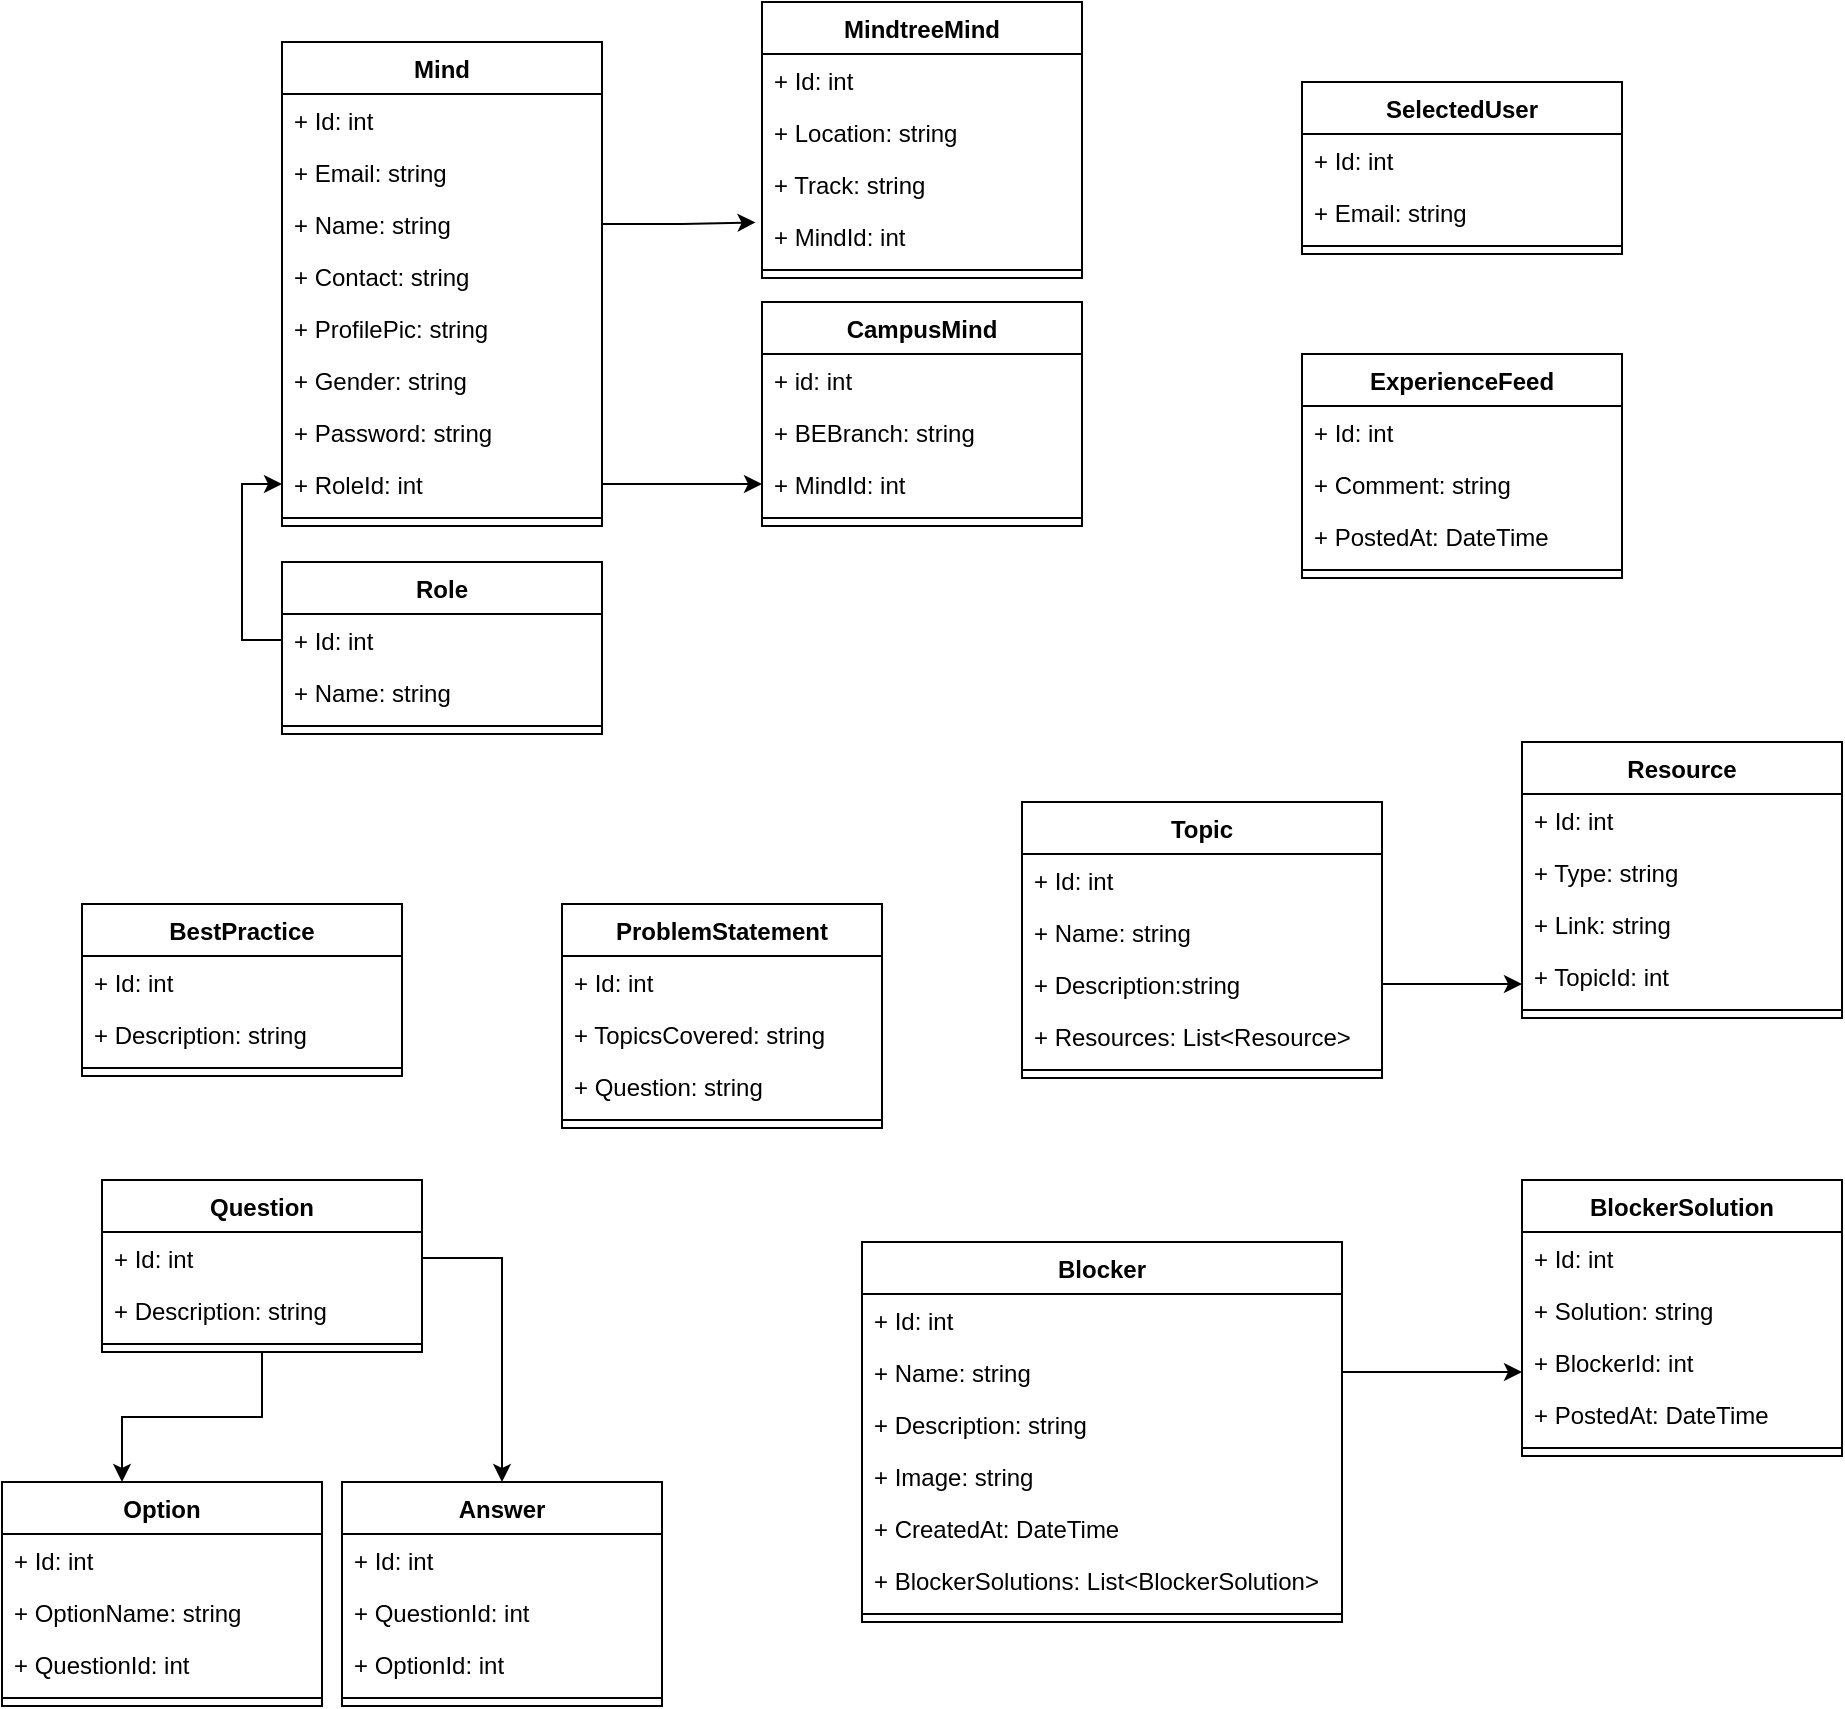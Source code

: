 <mxfile version="14.7.0" type="device"><diagram id="nkqm4RSeVe7rcsJn2oou" name="Page-1"><mxGraphModel dx="1038" dy="579" grid="1" gridSize="10" guides="1" tooltips="1" connect="1" arrows="1" fold="1" page="1" pageScale="1" pageWidth="1654" pageHeight="1169" math="0" shadow="0"><root><mxCell id="0"/><mxCell id="1" parent="0"/><mxCell id="G1ft9pWi13HRaQU6hFI4-4" value="Mind" style="swimlane;fontStyle=1;align=center;verticalAlign=top;childLayout=stackLayout;horizontal=1;startSize=26;horizontalStack=0;resizeParent=1;resizeParentMax=0;resizeLast=0;collapsible=1;marginBottom=0;" parent="1" vertex="1"><mxGeometry x="190" y="80" width="160" height="242" as="geometry"/></mxCell><mxCell id="9UqEKSHkgIYxFbuQX7PF-1" value="+ Id: int" style="text;strokeColor=none;fillColor=none;align=left;verticalAlign=top;spacingLeft=4;spacingRight=4;overflow=hidden;rotatable=0;points=[[0,0.5],[1,0.5]];portConstraint=eastwest;" vertex="1" parent="G1ft9pWi13HRaQU6hFI4-4"><mxGeometry y="26" width="160" height="26" as="geometry"/></mxCell><mxCell id="G1ft9pWi13HRaQU6hFI4-5" value="+ Email: string" style="text;strokeColor=none;fillColor=none;align=left;verticalAlign=top;spacingLeft=4;spacingRight=4;overflow=hidden;rotatable=0;points=[[0,0.5],[1,0.5]];portConstraint=eastwest;" parent="G1ft9pWi13HRaQU6hFI4-4" vertex="1"><mxGeometry y="52" width="160" height="26" as="geometry"/></mxCell><mxCell id="G1ft9pWi13HRaQU6hFI4-12" value="+ Name: string" style="text;strokeColor=none;fillColor=none;align=left;verticalAlign=top;spacingLeft=4;spacingRight=4;overflow=hidden;rotatable=0;points=[[0,0.5],[1,0.5]];portConstraint=eastwest;" parent="G1ft9pWi13HRaQU6hFI4-4" vertex="1"><mxGeometry y="78" width="160" height="26" as="geometry"/></mxCell><mxCell id="G1ft9pWi13HRaQU6hFI4-11" value="+ Contact: string" style="text;strokeColor=none;fillColor=none;align=left;verticalAlign=top;spacingLeft=4;spacingRight=4;overflow=hidden;rotatable=0;points=[[0,0.5],[1,0.5]];portConstraint=eastwest;" parent="G1ft9pWi13HRaQU6hFI4-4" vertex="1"><mxGeometry y="104" width="160" height="26" as="geometry"/></mxCell><mxCell id="G1ft9pWi13HRaQU6hFI4-10" value="+ ProfilePic: string" style="text;strokeColor=none;fillColor=none;align=left;verticalAlign=top;spacingLeft=4;spacingRight=4;overflow=hidden;rotatable=0;points=[[0,0.5],[1,0.5]];portConstraint=eastwest;" parent="G1ft9pWi13HRaQU6hFI4-4" vertex="1"><mxGeometry y="130" width="160" height="26" as="geometry"/></mxCell><mxCell id="G1ft9pWi13HRaQU6hFI4-9" value="+ Gender: string" style="text;strokeColor=none;fillColor=none;align=left;verticalAlign=top;spacingLeft=4;spacingRight=4;overflow=hidden;rotatable=0;points=[[0,0.5],[1,0.5]];portConstraint=eastwest;" parent="G1ft9pWi13HRaQU6hFI4-4" vertex="1"><mxGeometry y="156" width="160" height="26" as="geometry"/></mxCell><mxCell id="Rh4GfqWHWcJrW59Tb5eR-13" value="+ Password: string" style="text;strokeColor=none;fillColor=none;align=left;verticalAlign=top;spacingLeft=4;spacingRight=4;overflow=hidden;rotatable=0;points=[[0,0.5],[1,0.5]];portConstraint=eastwest;" parent="G1ft9pWi13HRaQU6hFI4-4" vertex="1"><mxGeometry y="182" width="160" height="26" as="geometry"/></mxCell><mxCell id="G1ft9pWi13HRaQU6hFI4-8" value="+ RoleId: int" style="text;strokeColor=none;fillColor=none;align=left;verticalAlign=top;spacingLeft=4;spacingRight=4;overflow=hidden;rotatable=0;points=[[0,0.5],[1,0.5]];portConstraint=eastwest;" parent="G1ft9pWi13HRaQU6hFI4-4" vertex="1"><mxGeometry y="208" width="160" height="26" as="geometry"/></mxCell><mxCell id="G1ft9pWi13HRaQU6hFI4-6" value="" style="line;strokeWidth=1;fillColor=none;align=left;verticalAlign=middle;spacingTop=-1;spacingLeft=3;spacingRight=3;rotatable=0;labelPosition=right;points=[];portConstraint=eastwest;" parent="G1ft9pWi13HRaQU6hFI4-4" vertex="1"><mxGeometry y="234" width="160" height="8" as="geometry"/></mxCell><mxCell id="G1ft9pWi13HRaQU6hFI4-13" value="SelectedUser" style="swimlane;fontStyle=1;align=center;verticalAlign=top;childLayout=stackLayout;horizontal=1;startSize=26;horizontalStack=0;resizeParent=1;resizeParentMax=0;resizeLast=0;collapsible=1;marginBottom=0;" parent="1" vertex="1"><mxGeometry x="700" y="100" width="160" height="86" as="geometry"/></mxCell><mxCell id="9UqEKSHkgIYxFbuQX7PF-9" value="+ Id: int" style="text;strokeColor=none;fillColor=none;align=left;verticalAlign=top;spacingLeft=4;spacingRight=4;overflow=hidden;rotatable=0;points=[[0,0.5],[1,0.5]];portConstraint=eastwest;" vertex="1" parent="G1ft9pWi13HRaQU6hFI4-13"><mxGeometry y="26" width="160" height="26" as="geometry"/></mxCell><mxCell id="G1ft9pWi13HRaQU6hFI4-14" value="+ Email: string" style="text;strokeColor=none;fillColor=none;align=left;verticalAlign=top;spacingLeft=4;spacingRight=4;overflow=hidden;rotatable=0;points=[[0,0.5],[1,0.5]];portConstraint=eastwest;" parent="G1ft9pWi13HRaQU6hFI4-13" vertex="1"><mxGeometry y="52" width="160" height="26" as="geometry"/></mxCell><mxCell id="G1ft9pWi13HRaQU6hFI4-15" value="" style="line;strokeWidth=1;fillColor=none;align=left;verticalAlign=middle;spacingTop=-1;spacingLeft=3;spacingRight=3;rotatable=0;labelPosition=right;points=[];portConstraint=eastwest;" parent="G1ft9pWi13HRaQU6hFI4-13" vertex="1"><mxGeometry y="78" width="160" height="8" as="geometry"/></mxCell><mxCell id="G1ft9pWi13HRaQU6hFI4-22" value="MindtreeMind" style="swimlane;fontStyle=1;align=center;verticalAlign=top;childLayout=stackLayout;horizontal=1;startSize=26;horizontalStack=0;resizeParent=1;resizeParentMax=0;resizeLast=0;collapsible=1;marginBottom=0;" parent="1" vertex="1"><mxGeometry x="430" y="60" width="160" height="138" as="geometry"/></mxCell><mxCell id="G1ft9pWi13HRaQU6hFI4-26" value="+ Id: int" style="text;strokeColor=none;fillColor=none;align=left;verticalAlign=top;spacingLeft=4;spacingRight=4;overflow=hidden;rotatable=0;points=[[0,0.5],[1,0.5]];portConstraint=eastwest;" parent="G1ft9pWi13HRaQU6hFI4-22" vertex="1"><mxGeometry y="26" width="160" height="26" as="geometry"/></mxCell><mxCell id="9UqEKSHkgIYxFbuQX7PF-2" value="+ Location: string" style="text;strokeColor=none;fillColor=none;align=left;verticalAlign=top;spacingLeft=4;spacingRight=4;overflow=hidden;rotatable=0;points=[[0,0.5],[1,0.5]];portConstraint=eastwest;" vertex="1" parent="G1ft9pWi13HRaQU6hFI4-22"><mxGeometry y="52" width="160" height="26" as="geometry"/></mxCell><mxCell id="9UqEKSHkgIYxFbuQX7PF-3" value="+ Track: string" style="text;strokeColor=none;fillColor=none;align=left;verticalAlign=top;spacingLeft=4;spacingRight=4;overflow=hidden;rotatable=0;points=[[0,0.5],[1,0.5]];portConstraint=eastwest;" vertex="1" parent="G1ft9pWi13HRaQU6hFI4-22"><mxGeometry y="78" width="160" height="26" as="geometry"/></mxCell><mxCell id="G1ft9pWi13HRaQU6hFI4-27" value="+ MindId: int" style="text;strokeColor=none;fillColor=none;align=left;verticalAlign=top;spacingLeft=4;spacingRight=4;overflow=hidden;rotatable=0;points=[[0,0.5],[1,0.5]];portConstraint=eastwest;" parent="G1ft9pWi13HRaQU6hFI4-22" vertex="1"><mxGeometry y="104" width="160" height="26" as="geometry"/></mxCell><mxCell id="G1ft9pWi13HRaQU6hFI4-24" value="" style="line;strokeWidth=1;fillColor=none;align=left;verticalAlign=middle;spacingTop=-1;spacingLeft=3;spacingRight=3;rotatable=0;labelPosition=right;points=[];portConstraint=eastwest;" parent="G1ft9pWi13HRaQU6hFI4-22" vertex="1"><mxGeometry y="130" width="160" height="8" as="geometry"/></mxCell><mxCell id="G1ft9pWi13HRaQU6hFI4-28" value="CampusMind" style="swimlane;fontStyle=1;align=center;verticalAlign=top;childLayout=stackLayout;horizontal=1;startSize=26;horizontalStack=0;resizeParent=1;resizeParentMax=0;resizeLast=0;collapsible=1;marginBottom=0;" parent="1" vertex="1"><mxGeometry x="430" y="210" width="160" height="112" as="geometry"/></mxCell><mxCell id="9UqEKSHkgIYxFbuQX7PF-4" value="+ id: int" style="text;strokeColor=none;fillColor=none;align=left;verticalAlign=top;spacingLeft=4;spacingRight=4;overflow=hidden;rotatable=0;points=[[0,0.5],[1,0.5]];portConstraint=eastwest;" vertex="1" parent="G1ft9pWi13HRaQU6hFI4-28"><mxGeometry y="26" width="160" height="26" as="geometry"/></mxCell><mxCell id="9UqEKSHkgIYxFbuQX7PF-5" value="+ BEBranch: string" style="text;strokeColor=none;fillColor=none;align=left;verticalAlign=top;spacingLeft=4;spacingRight=4;overflow=hidden;rotatable=0;points=[[0,0.5],[1,0.5]];portConstraint=eastwest;" vertex="1" parent="G1ft9pWi13HRaQU6hFI4-28"><mxGeometry y="52" width="160" height="26" as="geometry"/></mxCell><mxCell id="G1ft9pWi13HRaQU6hFI4-29" value="+ MindId: int" style="text;strokeColor=none;fillColor=none;align=left;verticalAlign=top;spacingLeft=4;spacingRight=4;overflow=hidden;rotatable=0;points=[[0,0.5],[1,0.5]];portConstraint=eastwest;" parent="G1ft9pWi13HRaQU6hFI4-28" vertex="1"><mxGeometry y="78" width="160" height="26" as="geometry"/></mxCell><mxCell id="G1ft9pWi13HRaQU6hFI4-30" value="" style="line;strokeWidth=1;fillColor=none;align=left;verticalAlign=middle;spacingTop=-1;spacingLeft=3;spacingRight=3;rotatable=0;labelPosition=right;points=[];portConstraint=eastwest;" parent="G1ft9pWi13HRaQU6hFI4-28" vertex="1"><mxGeometry y="104" width="160" height="8" as="geometry"/></mxCell><mxCell id="G1ft9pWi13HRaQU6hFI4-34" value="Topic" style="swimlane;fontStyle=1;align=center;verticalAlign=top;childLayout=stackLayout;horizontal=1;startSize=26;horizontalStack=0;resizeParent=1;resizeParentMax=0;resizeLast=0;collapsible=1;marginBottom=0;" parent="1" vertex="1"><mxGeometry x="560" y="460" width="180" height="138" as="geometry"/></mxCell><mxCell id="G1ft9pWi13HRaQU6hFI4-35" value="+ Id: int" style="text;strokeColor=none;fillColor=none;align=left;verticalAlign=top;spacingLeft=4;spacingRight=4;overflow=hidden;rotatable=0;points=[[0,0.5],[1,0.5]];portConstraint=eastwest;" parent="G1ft9pWi13HRaQU6hFI4-34" vertex="1"><mxGeometry y="26" width="180" height="26" as="geometry"/></mxCell><mxCell id="G1ft9pWi13HRaQU6hFI4-38" value="+ Name: string" style="text;strokeColor=none;fillColor=none;align=left;verticalAlign=top;spacingLeft=4;spacingRight=4;overflow=hidden;rotatable=0;points=[[0,0.5],[1,0.5]];portConstraint=eastwest;" parent="G1ft9pWi13HRaQU6hFI4-34" vertex="1"><mxGeometry y="52" width="180" height="26" as="geometry"/></mxCell><mxCell id="G1ft9pWi13HRaQU6hFI4-39" value="+ Description:string" style="text;strokeColor=none;fillColor=none;align=left;verticalAlign=top;spacingLeft=4;spacingRight=4;overflow=hidden;rotatable=0;points=[[0,0.5],[1,0.5]];portConstraint=eastwest;" parent="G1ft9pWi13HRaQU6hFI4-34" vertex="1"><mxGeometry y="78" width="180" height="26" as="geometry"/></mxCell><mxCell id="G1ft9pWi13HRaQU6hFI4-40" value="+ Resources: List&lt;Resource&gt; " style="text;strokeColor=none;fillColor=none;align=left;verticalAlign=top;spacingLeft=4;spacingRight=4;overflow=hidden;rotatable=0;points=[[0,0.5],[1,0.5]];portConstraint=eastwest;" parent="G1ft9pWi13HRaQU6hFI4-34" vertex="1"><mxGeometry y="104" width="180" height="26" as="geometry"/></mxCell><mxCell id="G1ft9pWi13HRaQU6hFI4-36" value="" style="line;strokeWidth=1;fillColor=none;align=left;verticalAlign=middle;spacingTop=-1;spacingLeft=3;spacingRight=3;rotatable=0;labelPosition=right;points=[];portConstraint=eastwest;" parent="G1ft9pWi13HRaQU6hFI4-34" vertex="1"><mxGeometry y="130" width="180" height="8" as="geometry"/></mxCell><mxCell id="G1ft9pWi13HRaQU6hFI4-41" value="Resource" style="swimlane;fontStyle=1;align=center;verticalAlign=top;childLayout=stackLayout;horizontal=1;startSize=26;horizontalStack=0;resizeParent=1;resizeParentMax=0;resizeLast=0;collapsible=1;marginBottom=0;" parent="1" vertex="1"><mxGeometry x="810" y="430" width="160" height="138" as="geometry"/></mxCell><mxCell id="G1ft9pWi13HRaQU6hFI4-42" value="+ Id: int" style="text;strokeColor=none;fillColor=none;align=left;verticalAlign=top;spacingLeft=4;spacingRight=4;overflow=hidden;rotatable=0;points=[[0,0.5],[1,0.5]];portConstraint=eastwest;" parent="G1ft9pWi13HRaQU6hFI4-41" vertex="1"><mxGeometry y="26" width="160" height="26" as="geometry"/></mxCell><mxCell id="G1ft9pWi13HRaQU6hFI4-46" value="+ Type: string" style="text;strokeColor=none;fillColor=none;align=left;verticalAlign=top;spacingLeft=4;spacingRight=4;overflow=hidden;rotatable=0;points=[[0,0.5],[1,0.5]];portConstraint=eastwest;" parent="G1ft9pWi13HRaQU6hFI4-41" vertex="1"><mxGeometry y="52" width="160" height="26" as="geometry"/></mxCell><mxCell id="G1ft9pWi13HRaQU6hFI4-45" value="+ Link: string" style="text;strokeColor=none;fillColor=none;align=left;verticalAlign=top;spacingLeft=4;spacingRight=4;overflow=hidden;rotatable=0;points=[[0,0.5],[1,0.5]];portConstraint=eastwest;" parent="G1ft9pWi13HRaQU6hFI4-41" vertex="1"><mxGeometry y="78" width="160" height="26" as="geometry"/></mxCell><mxCell id="G1ft9pWi13HRaQU6hFI4-47" value="+ TopicId: int" style="text;strokeColor=none;fillColor=none;align=left;verticalAlign=top;spacingLeft=4;spacingRight=4;overflow=hidden;rotatable=0;points=[[0,0.5],[1,0.5]];portConstraint=eastwest;" parent="G1ft9pWi13HRaQU6hFI4-41" vertex="1"><mxGeometry y="104" width="160" height="26" as="geometry"/></mxCell><mxCell id="G1ft9pWi13HRaQU6hFI4-43" value="" style="line;strokeWidth=1;fillColor=none;align=left;verticalAlign=middle;spacingTop=-1;spacingLeft=3;spacingRight=3;rotatable=0;labelPosition=right;points=[];portConstraint=eastwest;" parent="G1ft9pWi13HRaQU6hFI4-41" vertex="1"><mxGeometry y="130" width="160" height="8" as="geometry"/></mxCell><mxCell id="G1ft9pWi13HRaQU6hFI4-48" value="BestPractice" style="swimlane;fontStyle=1;align=center;verticalAlign=top;childLayout=stackLayout;horizontal=1;startSize=26;horizontalStack=0;resizeParent=1;resizeParentMax=0;resizeLast=0;collapsible=1;marginBottom=0;" parent="1" vertex="1"><mxGeometry x="90" y="511" width="160" height="86" as="geometry"/></mxCell><mxCell id="G1ft9pWi13HRaQU6hFI4-49" value="+ Id: int" style="text;strokeColor=none;fillColor=none;align=left;verticalAlign=top;spacingLeft=4;spacingRight=4;overflow=hidden;rotatable=0;points=[[0,0.5],[1,0.5]];portConstraint=eastwest;" parent="G1ft9pWi13HRaQU6hFI4-48" vertex="1"><mxGeometry y="26" width="160" height="26" as="geometry"/></mxCell><mxCell id="G1ft9pWi13HRaQU6hFI4-52" value="+ Description: string" style="text;strokeColor=none;fillColor=none;align=left;verticalAlign=top;spacingLeft=4;spacingRight=4;overflow=hidden;rotatable=0;points=[[0,0.5],[1,0.5]];portConstraint=eastwest;" parent="G1ft9pWi13HRaQU6hFI4-48" vertex="1"><mxGeometry y="52" width="160" height="26" as="geometry"/></mxCell><mxCell id="G1ft9pWi13HRaQU6hFI4-50" value="" style="line;strokeWidth=1;fillColor=none;align=left;verticalAlign=middle;spacingTop=-1;spacingLeft=3;spacingRight=3;rotatable=0;labelPosition=right;points=[];portConstraint=eastwest;" parent="G1ft9pWi13HRaQU6hFI4-48" vertex="1"><mxGeometry y="78" width="160" height="8" as="geometry"/></mxCell><mxCell id="G1ft9pWi13HRaQU6hFI4-53" value="ProblemStatement" style="swimlane;fontStyle=1;align=center;verticalAlign=top;childLayout=stackLayout;horizontal=1;startSize=26;horizontalStack=0;resizeParent=1;resizeParentMax=0;resizeLast=0;collapsible=1;marginBottom=0;" parent="1" vertex="1"><mxGeometry x="330" y="511" width="160" height="112" as="geometry"/></mxCell><mxCell id="G1ft9pWi13HRaQU6hFI4-54" value="+ Id: int" style="text;strokeColor=none;fillColor=none;align=left;verticalAlign=top;spacingLeft=4;spacingRight=4;overflow=hidden;rotatable=0;points=[[0,0.5],[1,0.5]];portConstraint=eastwest;" parent="G1ft9pWi13HRaQU6hFI4-53" vertex="1"><mxGeometry y="26" width="160" height="26" as="geometry"/></mxCell><mxCell id="G1ft9pWi13HRaQU6hFI4-57" value="+ TopicsCovered: string" style="text;strokeColor=none;fillColor=none;align=left;verticalAlign=top;spacingLeft=4;spacingRight=4;overflow=hidden;rotatable=0;points=[[0,0.5],[1,0.5]];portConstraint=eastwest;" parent="G1ft9pWi13HRaQU6hFI4-53" vertex="1"><mxGeometry y="52" width="160" height="26" as="geometry"/></mxCell><mxCell id="G1ft9pWi13HRaQU6hFI4-58" value="+ Question: string" style="text;strokeColor=none;fillColor=none;align=left;verticalAlign=top;spacingLeft=4;spacingRight=4;overflow=hidden;rotatable=0;points=[[0,0.5],[1,0.5]];portConstraint=eastwest;" parent="G1ft9pWi13HRaQU6hFI4-53" vertex="1"><mxGeometry y="78" width="160" height="26" as="geometry"/></mxCell><mxCell id="G1ft9pWi13HRaQU6hFI4-55" value="" style="line;strokeWidth=1;fillColor=none;align=left;verticalAlign=middle;spacingTop=-1;spacingLeft=3;spacingRight=3;rotatable=0;labelPosition=right;points=[];portConstraint=eastwest;" parent="G1ft9pWi13HRaQU6hFI4-53" vertex="1"><mxGeometry y="104" width="160" height="8" as="geometry"/></mxCell><mxCell id="OJP7oD8LYUDMeMTOP0GW-5" style="edgeStyle=orthogonalEdgeStyle;rounded=0;orthogonalLoop=1;jettySize=auto;html=1;entryX=0.375;entryY=0;entryDx=0;entryDy=0;entryPerimeter=0;" parent="1" source="G1ft9pWi13HRaQU6hFI4-59" target="G1ft9pWi13HRaQU6hFI4-95" edge="1"><mxGeometry relative="1" as="geometry"/></mxCell><mxCell id="G1ft9pWi13HRaQU6hFI4-59" value="Question" style="swimlane;fontStyle=1;align=center;verticalAlign=top;childLayout=stackLayout;horizontal=1;startSize=26;horizontalStack=0;resizeParent=1;resizeParentMax=0;resizeLast=0;collapsible=1;marginBottom=0;" parent="1" vertex="1"><mxGeometry x="100" y="649" width="160" height="86" as="geometry"/></mxCell><mxCell id="G1ft9pWi13HRaQU6hFI4-60" value="+ Id: int" style="text;strokeColor=none;fillColor=none;align=left;verticalAlign=top;spacingLeft=4;spacingRight=4;overflow=hidden;rotatable=0;points=[[0,0.5],[1,0.5]];portConstraint=eastwest;" parent="G1ft9pWi13HRaQU6hFI4-59" vertex="1"><mxGeometry y="26" width="160" height="26" as="geometry"/></mxCell><mxCell id="G1ft9pWi13HRaQU6hFI4-63" value="+ Description: string" style="text;strokeColor=none;fillColor=none;align=left;verticalAlign=top;spacingLeft=4;spacingRight=4;overflow=hidden;rotatable=0;points=[[0,0.5],[1,0.5]];portConstraint=eastwest;" parent="G1ft9pWi13HRaQU6hFI4-59" vertex="1"><mxGeometry y="52" width="160" height="26" as="geometry"/></mxCell><mxCell id="G1ft9pWi13HRaQU6hFI4-61" value="" style="line;strokeWidth=1;fillColor=none;align=left;verticalAlign=middle;spacingTop=-1;spacingLeft=3;spacingRight=3;rotatable=0;labelPosition=right;points=[];portConstraint=eastwest;" parent="G1ft9pWi13HRaQU6hFI4-59" vertex="1"><mxGeometry y="78" width="160" height="8" as="geometry"/></mxCell><mxCell id="G1ft9pWi13HRaQU6hFI4-95" value="Option" style="swimlane;fontStyle=1;align=center;verticalAlign=top;childLayout=stackLayout;horizontal=1;startSize=26;horizontalStack=0;resizeParent=1;resizeParentMax=0;resizeLast=0;collapsible=1;marginBottom=0;" parent="1" vertex="1"><mxGeometry x="50" y="800" width="160" height="112" as="geometry"/></mxCell><mxCell id="G1ft9pWi13HRaQU6hFI4-96" value="+ Id: int" style="text;strokeColor=none;fillColor=none;align=left;verticalAlign=top;spacingLeft=4;spacingRight=4;overflow=hidden;rotatable=0;points=[[0,0.5],[1,0.5]];portConstraint=eastwest;" parent="G1ft9pWi13HRaQU6hFI4-95" vertex="1"><mxGeometry y="26" width="160" height="26" as="geometry"/></mxCell><mxCell id="G1ft9pWi13HRaQU6hFI4-97" value="+ OptionName: string" style="text;strokeColor=none;fillColor=none;align=left;verticalAlign=top;spacingLeft=4;spacingRight=4;overflow=hidden;rotatable=0;points=[[0,0.5],[1,0.5]];portConstraint=eastwest;" parent="G1ft9pWi13HRaQU6hFI4-95" vertex="1"><mxGeometry y="52" width="160" height="26" as="geometry"/></mxCell><mxCell id="G1ft9pWi13HRaQU6hFI4-98" value="+ QuestionId: int" style="text;strokeColor=none;fillColor=none;align=left;verticalAlign=top;spacingLeft=4;spacingRight=4;overflow=hidden;rotatable=0;points=[[0,0.5],[1,0.5]];portConstraint=eastwest;" parent="G1ft9pWi13HRaQU6hFI4-95" vertex="1"><mxGeometry y="78" width="160" height="26" as="geometry"/></mxCell><mxCell id="G1ft9pWi13HRaQU6hFI4-99" value="" style="line;strokeWidth=1;fillColor=none;align=left;verticalAlign=middle;spacingTop=-1;spacingLeft=3;spacingRight=3;rotatable=0;labelPosition=right;points=[];portConstraint=eastwest;" parent="G1ft9pWi13HRaQU6hFI4-95" vertex="1"><mxGeometry y="104" width="160" height="8" as="geometry"/></mxCell><mxCell id="G1ft9pWi13HRaQU6hFI4-101" value="Answer" style="swimlane;fontStyle=1;align=center;verticalAlign=top;childLayout=stackLayout;horizontal=1;startSize=26;horizontalStack=0;resizeParent=1;resizeParentMax=0;resizeLast=0;collapsible=1;marginBottom=0;" parent="1" vertex="1"><mxGeometry x="220" y="800" width="160" height="112" as="geometry"/></mxCell><mxCell id="G1ft9pWi13HRaQU6hFI4-102" value="+ Id: int" style="text;strokeColor=none;fillColor=none;align=left;verticalAlign=top;spacingLeft=4;spacingRight=4;overflow=hidden;rotatable=0;points=[[0,0.5],[1,0.5]];portConstraint=eastwest;" parent="G1ft9pWi13HRaQU6hFI4-101" vertex="1"><mxGeometry y="26" width="160" height="26" as="geometry"/></mxCell><mxCell id="G1ft9pWi13HRaQU6hFI4-103" value="+ QuestionId: int" style="text;strokeColor=none;fillColor=none;align=left;verticalAlign=top;spacingLeft=4;spacingRight=4;overflow=hidden;rotatable=0;points=[[0,0.5],[1,0.5]];portConstraint=eastwest;" parent="G1ft9pWi13HRaQU6hFI4-101" vertex="1"><mxGeometry y="52" width="160" height="26" as="geometry"/></mxCell><mxCell id="G1ft9pWi13HRaQU6hFI4-104" value="+ OptionId: int" style="text;strokeColor=none;fillColor=none;align=left;verticalAlign=top;spacingLeft=4;spacingRight=4;overflow=hidden;rotatable=0;points=[[0,0.5],[1,0.5]];portConstraint=eastwest;" parent="G1ft9pWi13HRaQU6hFI4-101" vertex="1"><mxGeometry y="78" width="160" height="26" as="geometry"/></mxCell><mxCell id="G1ft9pWi13HRaQU6hFI4-105" value="" style="line;strokeWidth=1;fillColor=none;align=left;verticalAlign=middle;spacingTop=-1;spacingLeft=3;spacingRight=3;rotatable=0;labelPosition=right;points=[];portConstraint=eastwest;" parent="G1ft9pWi13HRaQU6hFI4-101" vertex="1"><mxGeometry y="104" width="160" height="8" as="geometry"/></mxCell><mxCell id="G1ft9pWi13HRaQU6hFI4-107" value="Blocker" style="swimlane;fontStyle=1;align=center;verticalAlign=top;childLayout=stackLayout;horizontal=1;startSize=26;horizontalStack=0;resizeParent=1;resizeParentMax=0;resizeLast=0;collapsible=1;marginBottom=0;" parent="1" vertex="1"><mxGeometry x="480" y="680" width="240" height="190" as="geometry"/></mxCell><mxCell id="9UqEKSHkgIYxFbuQX7PF-11" value="+ Id: int" style="text;strokeColor=none;fillColor=none;align=left;verticalAlign=top;spacingLeft=4;spacingRight=4;overflow=hidden;rotatable=0;points=[[0,0.5],[1,0.5]];portConstraint=eastwest;" vertex="1" parent="G1ft9pWi13HRaQU6hFI4-107"><mxGeometry y="26" width="240" height="26" as="geometry"/></mxCell><mxCell id="G1ft9pWi13HRaQU6hFI4-109" value="+ Name: string" style="text;strokeColor=none;fillColor=none;align=left;verticalAlign=top;spacingLeft=4;spacingRight=4;overflow=hidden;rotatable=0;points=[[0,0.5],[1,0.5]];portConstraint=eastwest;" parent="G1ft9pWi13HRaQU6hFI4-107" vertex="1"><mxGeometry y="52" width="240" height="26" as="geometry"/></mxCell><mxCell id="G1ft9pWi13HRaQU6hFI4-110" value="+ Description: string" style="text;strokeColor=none;fillColor=none;align=left;verticalAlign=top;spacingLeft=4;spacingRight=4;overflow=hidden;rotatable=0;points=[[0,0.5],[1,0.5]];portConstraint=eastwest;" parent="G1ft9pWi13HRaQU6hFI4-107" vertex="1"><mxGeometry y="78" width="240" height="26" as="geometry"/></mxCell><mxCell id="G1ft9pWi13HRaQU6hFI4-111" value="+ Image: string" style="text;strokeColor=none;fillColor=none;align=left;verticalAlign=top;spacingLeft=4;spacingRight=4;overflow=hidden;rotatable=0;points=[[0,0.5],[1,0.5]];portConstraint=eastwest;" parent="G1ft9pWi13HRaQU6hFI4-107" vertex="1"><mxGeometry y="104" width="240" height="26" as="geometry"/></mxCell><mxCell id="9UqEKSHkgIYxFbuQX7PF-12" value="+ CreatedAt: DateTime" style="text;strokeColor=none;fillColor=none;align=left;verticalAlign=top;spacingLeft=4;spacingRight=4;overflow=hidden;rotatable=0;points=[[0,0.5],[1,0.5]];portConstraint=eastwest;" vertex="1" parent="G1ft9pWi13HRaQU6hFI4-107"><mxGeometry y="130" width="240" height="26" as="geometry"/></mxCell><mxCell id="G1ft9pWi13HRaQU6hFI4-112" value="+ BlockerSolutions: List&lt;BlockerSolution&gt;&#10;" style="text;strokeColor=none;fillColor=none;align=left;verticalAlign=top;spacingLeft=4;spacingRight=4;overflow=hidden;rotatable=0;points=[[0,0.5],[1,0.5]];portConstraint=eastwest;" parent="G1ft9pWi13HRaQU6hFI4-107" vertex="1"><mxGeometry y="156" width="240" height="26" as="geometry"/></mxCell><mxCell id="G1ft9pWi13HRaQU6hFI4-113" value="" style="line;strokeWidth=1;fillColor=none;align=left;verticalAlign=middle;spacingTop=-1;spacingLeft=3;spacingRight=3;rotatable=0;labelPosition=right;points=[];portConstraint=eastwest;" parent="G1ft9pWi13HRaQU6hFI4-107" vertex="1"><mxGeometry y="182" width="240" height="8" as="geometry"/></mxCell><mxCell id="G1ft9pWi13HRaQU6hFI4-115" value="BlockerSolution" style="swimlane;fontStyle=1;align=center;verticalAlign=top;childLayout=stackLayout;horizontal=1;startSize=26;horizontalStack=0;resizeParent=1;resizeParentMax=0;resizeLast=0;collapsible=1;marginBottom=0;" parent="1" vertex="1"><mxGeometry x="810" y="649" width="160" height="138" as="geometry"/></mxCell><mxCell id="G1ft9pWi13HRaQU6hFI4-116" value="+ Id: int" style="text;strokeColor=none;fillColor=none;align=left;verticalAlign=top;spacingLeft=4;spacingRight=4;overflow=hidden;rotatable=0;points=[[0,0.5],[1,0.5]];portConstraint=eastwest;" parent="G1ft9pWi13HRaQU6hFI4-115" vertex="1"><mxGeometry y="26" width="160" height="26" as="geometry"/></mxCell><mxCell id="G1ft9pWi13HRaQU6hFI4-117" value="+ Solution: string" style="text;strokeColor=none;fillColor=none;align=left;verticalAlign=top;spacingLeft=4;spacingRight=4;overflow=hidden;rotatable=0;points=[[0,0.5],[1,0.5]];portConstraint=eastwest;" parent="G1ft9pWi13HRaQU6hFI4-115" vertex="1"><mxGeometry y="52" width="160" height="26" as="geometry"/></mxCell><mxCell id="G1ft9pWi13HRaQU6hFI4-118" value="+ BlockerId: int" style="text;strokeColor=none;fillColor=none;align=left;verticalAlign=top;spacingLeft=4;spacingRight=4;overflow=hidden;rotatable=0;points=[[0,0.5],[1,0.5]];portConstraint=eastwest;" parent="G1ft9pWi13HRaQU6hFI4-115" vertex="1"><mxGeometry y="78" width="160" height="26" as="geometry"/></mxCell><mxCell id="G1ft9pWi13HRaQU6hFI4-119" value="+ PostedAt: DateTime" style="text;strokeColor=none;fillColor=none;align=left;verticalAlign=top;spacingLeft=4;spacingRight=4;overflow=hidden;rotatable=0;points=[[0,0.5],[1,0.5]];portConstraint=eastwest;" parent="G1ft9pWi13HRaQU6hFI4-115" vertex="1"><mxGeometry y="104" width="160" height="26" as="geometry"/></mxCell><mxCell id="G1ft9pWi13HRaQU6hFI4-120" value="" style="line;strokeWidth=1;fillColor=none;align=left;verticalAlign=middle;spacingTop=-1;spacingLeft=3;spacingRight=3;rotatable=0;labelPosition=right;points=[];portConstraint=eastwest;" parent="G1ft9pWi13HRaQU6hFI4-115" vertex="1"><mxGeometry y="130" width="160" height="8" as="geometry"/></mxCell><mxCell id="G1ft9pWi13HRaQU6hFI4-122" value="ExperienceFeed" style="swimlane;fontStyle=1;align=center;verticalAlign=top;childLayout=stackLayout;horizontal=1;startSize=26;horizontalStack=0;resizeParent=1;resizeParentMax=0;resizeLast=0;collapsible=1;marginBottom=0;" parent="1" vertex="1"><mxGeometry x="700" y="236" width="160" height="112" as="geometry"/></mxCell><mxCell id="daG_pdmcs4kdbbafqIpd-1" value="+ Id: int" style="text;strokeColor=none;fillColor=none;align=left;verticalAlign=top;spacingLeft=4;spacingRight=4;overflow=hidden;rotatable=0;points=[[0,0.5],[1,0.5]];portConstraint=eastwest;" parent="G1ft9pWi13HRaQU6hFI4-122" vertex="1"><mxGeometry y="26" width="160" height="26" as="geometry"/></mxCell><mxCell id="9UqEKSHkgIYxFbuQX7PF-14" value="+ Comment: string" style="text;strokeColor=none;fillColor=none;align=left;verticalAlign=top;spacingLeft=4;spacingRight=4;overflow=hidden;rotatable=0;points=[[0,0.5],[1,0.5]];portConstraint=eastwest;" vertex="1" parent="G1ft9pWi13HRaQU6hFI4-122"><mxGeometry y="52" width="160" height="26" as="geometry"/></mxCell><mxCell id="G1ft9pWi13HRaQU6hFI4-123" value="+ PostedAt: DateTime" style="text;strokeColor=none;fillColor=none;align=left;verticalAlign=top;spacingLeft=4;spacingRight=4;overflow=hidden;rotatable=0;points=[[0,0.5],[1,0.5]];portConstraint=eastwest;" parent="G1ft9pWi13HRaQU6hFI4-122" vertex="1"><mxGeometry y="78" width="160" height="26" as="geometry"/></mxCell><mxCell id="G1ft9pWi13HRaQU6hFI4-124" value="" style="line;strokeWidth=1;fillColor=none;align=left;verticalAlign=middle;spacingTop=-1;spacingLeft=3;spacingRight=3;rotatable=0;labelPosition=right;points=[];portConstraint=eastwest;" parent="G1ft9pWi13HRaQU6hFI4-122" vertex="1"><mxGeometry y="104" width="160" height="8" as="geometry"/></mxCell><mxCell id="OJP7oD8LYUDMeMTOP0GW-6" style="edgeStyle=orthogonalEdgeStyle;rounded=0;orthogonalLoop=1;jettySize=auto;html=1;entryX=0.5;entryY=0;entryDx=0;entryDy=0;" parent="1" source="G1ft9pWi13HRaQU6hFI4-60" target="G1ft9pWi13HRaQU6hFI4-101" edge="1"><mxGeometry relative="1" as="geometry"/></mxCell><mxCell id="Rh4GfqWHWcJrW59Tb5eR-6" value="Role" style="swimlane;fontStyle=1;align=center;verticalAlign=top;childLayout=stackLayout;horizontal=1;startSize=26;horizontalStack=0;resizeParent=1;resizeParentMax=0;resizeLast=0;collapsible=1;marginBottom=0;" parent="1" vertex="1"><mxGeometry x="190" y="340" width="160" height="86" as="geometry"/></mxCell><mxCell id="Rh4GfqWHWcJrW59Tb5eR-7" value="+ Id: int" style="text;strokeColor=none;fillColor=none;align=left;verticalAlign=top;spacingLeft=4;spacingRight=4;overflow=hidden;rotatable=0;points=[[0,0.5],[1,0.5]];portConstraint=eastwest;" parent="Rh4GfqWHWcJrW59Tb5eR-6" vertex="1"><mxGeometry y="26" width="160" height="26" as="geometry"/></mxCell><mxCell id="Rh4GfqWHWcJrW59Tb5eR-12" value="+ Name: string" style="text;strokeColor=none;fillColor=none;align=left;verticalAlign=top;spacingLeft=4;spacingRight=4;overflow=hidden;rotatable=0;points=[[0,0.5],[1,0.5]];portConstraint=eastwest;" parent="Rh4GfqWHWcJrW59Tb5eR-6" vertex="1"><mxGeometry y="52" width="160" height="26" as="geometry"/></mxCell><mxCell id="Rh4GfqWHWcJrW59Tb5eR-9" value="" style="line;strokeWidth=1;fillColor=none;align=left;verticalAlign=middle;spacingTop=-1;spacingLeft=3;spacingRight=3;rotatable=0;labelPosition=right;points=[];portConstraint=eastwest;" parent="Rh4GfqWHWcJrW59Tb5eR-6" vertex="1"><mxGeometry y="78" width="160" height="8" as="geometry"/></mxCell><mxCell id="Rh4GfqWHWcJrW59Tb5eR-25" style="edgeStyle=orthogonalEdgeStyle;rounded=0;orthogonalLoop=1;jettySize=auto;html=1;entryX=0;entryY=0.5;entryDx=0;entryDy=0;" parent="1" source="Rh4GfqWHWcJrW59Tb5eR-7" target="G1ft9pWi13HRaQU6hFI4-8" edge="1"><mxGeometry relative="1" as="geometry"/></mxCell><mxCell id="9UqEKSHkgIYxFbuQX7PF-7" style="edgeStyle=orthogonalEdgeStyle;rounded=0;orthogonalLoop=1;jettySize=auto;html=1;entryX=-0.02;entryY=0.238;entryDx=0;entryDy=0;entryPerimeter=0;" edge="1" parent="1" source="G1ft9pWi13HRaQU6hFI4-12" target="G1ft9pWi13HRaQU6hFI4-27"><mxGeometry relative="1" as="geometry"/></mxCell><mxCell id="9UqEKSHkgIYxFbuQX7PF-8" style="edgeStyle=orthogonalEdgeStyle;rounded=0;orthogonalLoop=1;jettySize=auto;html=1;entryX=0;entryY=0.5;entryDx=0;entryDy=0;" edge="1" parent="1" source="G1ft9pWi13HRaQU6hFI4-8" target="G1ft9pWi13HRaQU6hFI4-29"><mxGeometry relative="1" as="geometry"/></mxCell><mxCell id="9UqEKSHkgIYxFbuQX7PF-15" style="edgeStyle=orthogonalEdgeStyle;rounded=0;orthogonalLoop=1;jettySize=auto;html=1;" edge="1" parent="1" source="G1ft9pWi13HRaQU6hFI4-39"><mxGeometry relative="1" as="geometry"><mxPoint x="810" y="551" as="targetPoint"/></mxGeometry></mxCell><mxCell id="9UqEKSHkgIYxFbuQX7PF-16" style="edgeStyle=orthogonalEdgeStyle;rounded=0;orthogonalLoop=1;jettySize=auto;html=1;" edge="1" parent="1" source="G1ft9pWi13HRaQU6hFI4-109"><mxGeometry relative="1" as="geometry"><mxPoint x="810" y="745" as="targetPoint"/></mxGeometry></mxCell></root></mxGraphModel></diagram></mxfile>